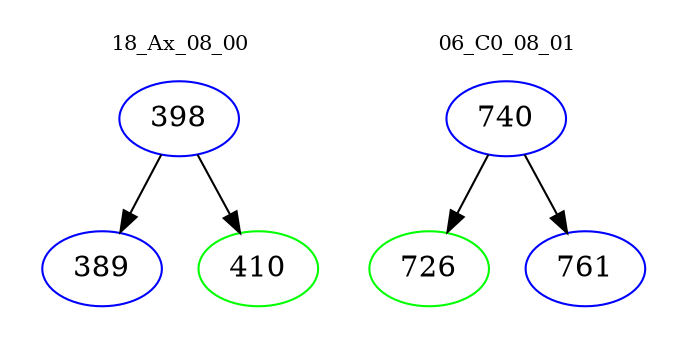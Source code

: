 digraph{
subgraph cluster_0 {
color = white
label = "18_Ax_08_00";
fontsize=10;
T0_398 [label="398", color="blue"]
T0_398 -> T0_389 [color="black"]
T0_389 [label="389", color="blue"]
T0_398 -> T0_410 [color="black"]
T0_410 [label="410", color="green"]
}
subgraph cluster_1 {
color = white
label = "06_C0_08_01";
fontsize=10;
T1_740 [label="740", color="blue"]
T1_740 -> T1_726 [color="black"]
T1_726 [label="726", color="green"]
T1_740 -> T1_761 [color="black"]
T1_761 [label="761", color="blue"]
}
}
